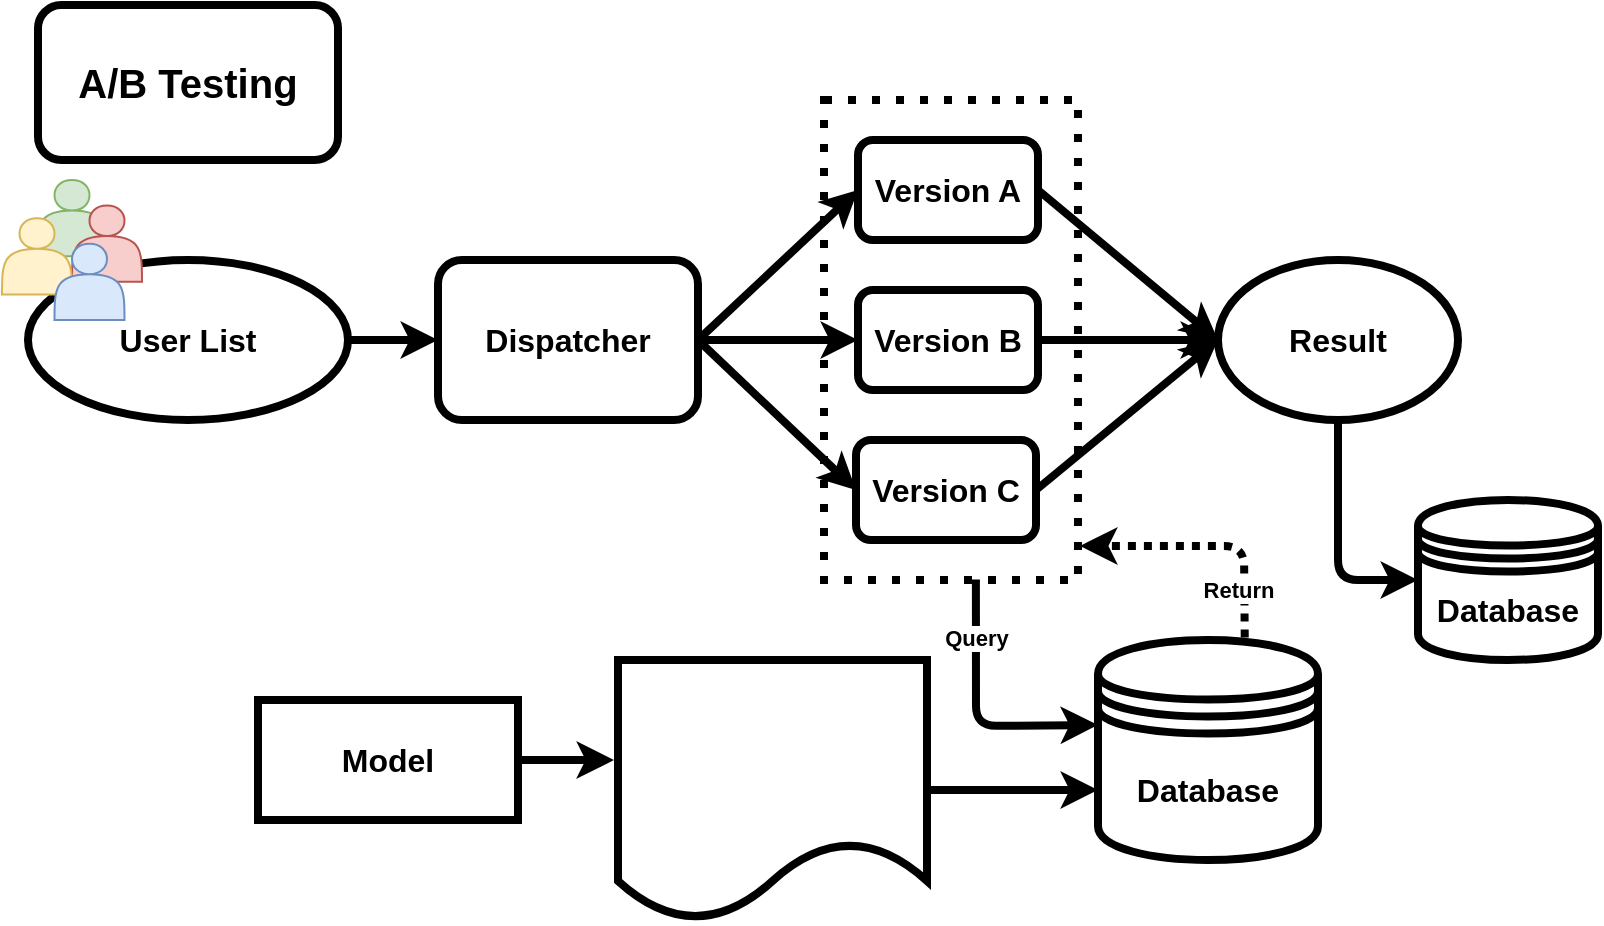 <mxfile version="13.4.9" type="github" pages="3">
  <diagram id="Da-JqWe7jkn0CXI-Lhb5" name="versionLatest">
    <mxGraphModel dx="1529" dy="935" grid="1" gridSize="10" guides="1" tooltips="1" connect="1" arrows="1" fold="1" page="1" pageScale="1" pageWidth="850" pageHeight="1100" math="0" shadow="0">
      <root>
        <mxCell id="J3g5C7pw-c9Jl_xqAZz_-0" />
        <mxCell id="J3g5C7pw-c9Jl_xqAZz_-1" parent="J3g5C7pw-c9Jl_xqAZz_-0" />
        <mxCell id="J3g5C7pw-c9Jl_xqAZz_-9" value="" style="whiteSpace=wrap;html=1;strokeWidth=4;fillColor=none;align=center;dashed=1;dashPattern=1 2;" parent="J3g5C7pw-c9Jl_xqAZz_-1" vertex="1">
          <mxGeometry x="423" y="90" width="127" height="240" as="geometry" />
        </mxCell>
        <mxCell id="J3g5C7pw-c9Jl_xqAZz_-10" value="&lt;b&gt;&lt;font style=&quot;font-size: 16px&quot;&gt;Dispatcher&lt;/font&gt;&lt;/b&gt;" style="rounded=1;whiteSpace=wrap;html=1;fontFamily=Helvetica;fontSize=12;fontColor=#000000;align=center;strokeColor=#000000;strokeWidth=4;fillColor=#FFFFFF;" parent="J3g5C7pw-c9Jl_xqAZz_-1" vertex="1">
          <mxGeometry x="230" y="170" width="130" height="80" as="geometry" />
        </mxCell>
        <mxCell id="J3g5C7pw-c9Jl_xqAZz_-11" value="&lt;b&gt;&lt;font style=&quot;font-size: 16px&quot;&gt;Version A&lt;/font&gt;&lt;/b&gt;" style="rounded=1;whiteSpace=wrap;html=1;strokeWidth=4;fillColor=#FFFFFF;" parent="J3g5C7pw-c9Jl_xqAZz_-1" vertex="1">
          <mxGeometry x="440" y="110" width="90" height="50" as="geometry" />
        </mxCell>
        <mxCell id="J3g5C7pw-c9Jl_xqAZz_-12" value="&lt;b&gt;&lt;font style=&quot;font-size: 16px&quot;&gt;Version B&lt;/font&gt;&lt;/b&gt;" style="rounded=1;whiteSpace=wrap;html=1;strokeWidth=4;fillColor=#FFFFFF;" parent="J3g5C7pw-c9Jl_xqAZz_-1" vertex="1">
          <mxGeometry x="440" y="185" width="90" height="50" as="geometry" />
        </mxCell>
        <mxCell id="J3g5C7pw-c9Jl_xqAZz_-13" value="&lt;b&gt;&lt;font style=&quot;font-size: 16px&quot;&gt;Version C&lt;/font&gt;&lt;/b&gt;" style="rounded=1;whiteSpace=wrap;html=1;strokeWidth=4;fillColor=#FFFFFF;" parent="J3g5C7pw-c9Jl_xqAZz_-1" vertex="1">
          <mxGeometry x="439" y="260" width="90" height="50" as="geometry" />
        </mxCell>
        <mxCell id="J3g5C7pw-c9Jl_xqAZz_-14" value="" style="endArrow=classic;html=1;rounded=0;strokeWidth=4;exitX=1;exitY=0.5;exitDx=0;exitDy=0;entryX=0;entryY=0.5;entryDx=0;entryDy=0;" parent="J3g5C7pw-c9Jl_xqAZz_-1" source="J3g5C7pw-c9Jl_xqAZz_-11" target="J3g5C7pw-c9Jl_xqAZz_-16" edge="1">
          <mxGeometry width="50" height="50" relative="1" as="geometry">
            <mxPoint x="550" y="134.5" as="sourcePoint" />
            <mxPoint x="630" y="135" as="targetPoint" />
          </mxGeometry>
        </mxCell>
        <mxCell id="J3g5C7pw-c9Jl_xqAZz_-15" value="" style="endArrow=classic;html=1;rounded=0;strokeWidth=4;exitX=1;exitY=0.5;exitDx=0;exitDy=0;entryX=0;entryY=0.5;entryDx=0;entryDy=0;" parent="J3g5C7pw-c9Jl_xqAZz_-1" source="J3g5C7pw-c9Jl_xqAZz_-12" target="J3g5C7pw-c9Jl_xqAZz_-16" edge="1">
          <mxGeometry width="50" height="50" relative="1" as="geometry">
            <mxPoint x="550" y="209.5" as="sourcePoint" />
            <mxPoint x="610" y="209.5" as="targetPoint" />
          </mxGeometry>
        </mxCell>
        <mxCell id="J3g5C7pw-c9Jl_xqAZz_-16" value="&lt;b&gt;&lt;font style=&quot;font-size: 16px&quot;&gt;Result&lt;/font&gt;&lt;/b&gt;" style="ellipse;whiteSpace=wrap;html=1;strokeWidth=4;fillColor=#FFFFFF;" parent="J3g5C7pw-c9Jl_xqAZz_-1" vertex="1">
          <mxGeometry x="620" y="170" width="120" height="80" as="geometry" />
        </mxCell>
        <mxCell id="J3g5C7pw-c9Jl_xqAZz_-17" value="" style="endArrow=classic;html=1;rounded=0;strokeWidth=4;exitX=1;exitY=0.5;exitDx=0;exitDy=0;entryX=0;entryY=0.5;entryDx=0;entryDy=0;" parent="J3g5C7pw-c9Jl_xqAZz_-1" source="J3g5C7pw-c9Jl_xqAZz_-13" target="J3g5C7pw-c9Jl_xqAZz_-16" edge="1">
          <mxGeometry width="50" height="50" relative="1" as="geometry">
            <mxPoint x="550" y="284.5" as="sourcePoint" />
            <mxPoint x="630" y="285" as="targetPoint" />
          </mxGeometry>
        </mxCell>
        <mxCell id="J3g5C7pw-c9Jl_xqAZz_-18" value="" style="endArrow=classic;html=1;strokeWidth=4;exitX=0.598;exitY=0.999;exitDx=0;exitDy=0;entryX=0;entryY=0.386;entryDx=0;entryDy=0;exitPerimeter=0;entryPerimeter=0;" parent="J3g5C7pw-c9Jl_xqAZz_-1" source="J3g5C7pw-c9Jl_xqAZz_-9" target="J3g5C7pw-c9Jl_xqAZz_-26" edge="1">
          <mxGeometry width="50" height="50" relative="1" as="geometry">
            <mxPoint x="489" y="341" as="sourcePoint" />
            <mxPoint x="554.5" y="402.5" as="targetPoint" />
            <Array as="points">
              <mxPoint x="499" y="403" />
            </Array>
          </mxGeometry>
        </mxCell>
        <mxCell id="J3g5C7pw-c9Jl_xqAZz_-19" value="&lt;b&gt;Query&lt;br&gt;&lt;/b&gt;" style="edgeLabel;html=1;align=center;verticalAlign=middle;resizable=0;points=[];" parent="J3g5C7pw-c9Jl_xqAZz_-18" vertex="1" connectable="0">
          <mxGeometry x="-0.569" relative="1" as="geometry">
            <mxPoint x="0.02" as="offset" />
          </mxGeometry>
        </mxCell>
        <mxCell id="J3g5C7pw-c9Jl_xqAZz_-20" value="" style="endArrow=classic;html=1;strokeWidth=4;dashed=1;entryX=1.008;entryY=0.929;entryDx=0;entryDy=0;exitX=0.667;exitY=-0.011;exitDx=0;exitDy=0;exitPerimeter=0;entryPerimeter=0;dashPattern=1 1;" parent="J3g5C7pw-c9Jl_xqAZz_-1" source="J3g5C7pw-c9Jl_xqAZz_-26" target="J3g5C7pw-c9Jl_xqAZz_-9" edge="1">
          <mxGeometry width="50" height="50" relative="1" as="geometry">
            <mxPoint x="518" y="410" as="sourcePoint" />
            <mxPoint x="520" y="340" as="targetPoint" />
            <Array as="points">
              <mxPoint x="633" y="313" />
            </Array>
          </mxGeometry>
        </mxCell>
        <mxCell id="J3g5C7pw-c9Jl_xqAZz_-21" value="&lt;b&gt;Return&lt;/b&gt;" style="edgeLabel;html=1;align=center;verticalAlign=middle;resizable=0;points=[];" parent="J3g5C7pw-c9Jl_xqAZz_-20" vertex="1" connectable="0">
          <mxGeometry x="-0.569" relative="1" as="geometry">
            <mxPoint x="-3.15" y="3.35" as="offset" />
          </mxGeometry>
        </mxCell>
        <mxCell id="J3g5C7pw-c9Jl_xqAZz_-22" value="" style="edgeStyle=elbowEdgeStyle;elbow=vertical;endArrow=classic;html=1;strokeWidth=4;exitX=0.5;exitY=1;exitDx=0;exitDy=0;entryX=0;entryY=0.5;entryDx=0;entryDy=0;" parent="J3g5C7pw-c9Jl_xqAZz_-1" source="J3g5C7pw-c9Jl_xqAZz_-16" target="J3g5C7pw-c9Jl_xqAZz_-24" edge="1">
          <mxGeometry width="50" height="50" relative="1" as="geometry">
            <mxPoint x="690" y="346" as="sourcePoint" />
            <mxPoint x="681" y="420" as="targetPoint" />
            <Array as="points">
              <mxPoint x="700" y="330" />
              <mxPoint x="690" y="346" />
            </Array>
          </mxGeometry>
        </mxCell>
        <mxCell id="J3g5C7pw-c9Jl_xqAZz_-24" value="&lt;b&gt;&lt;font style=&quot;font-size: 16px&quot;&gt;Database&lt;/font&gt;&lt;/b&gt;" style="shape=datastore;whiteSpace=wrap;html=1;strokeWidth=4;fillColor=#FFFFFF;" parent="J3g5C7pw-c9Jl_xqAZz_-1" vertex="1">
          <mxGeometry x="720" y="290" width="90" height="80" as="geometry" />
        </mxCell>
        <mxCell id="J3g5C7pw-c9Jl_xqAZz_-25" value="&lt;font style=&quot;font-size: 20px&quot;&gt;&lt;b&gt;A/B Testing&lt;/b&gt;&lt;/font&gt;" style="rounded=1;whiteSpace=wrap;html=1;strokeWidth=4;fillColor=none;align=center;" parent="J3g5C7pw-c9Jl_xqAZz_-1" vertex="1">
          <mxGeometry x="30" y="42.5" width="150" height="77.5" as="geometry" />
        </mxCell>
        <mxCell id="J3g5C7pw-c9Jl_xqAZz_-26" value="&lt;b&gt;&lt;font style=&quot;font-size: 16px&quot;&gt;Database&lt;/font&gt;&lt;/b&gt;" style="shape=datastore;whiteSpace=wrap;html=1;strokeWidth=4;fillColor=#FFFFFF;" parent="J3g5C7pw-c9Jl_xqAZz_-1" vertex="1">
          <mxGeometry x="560" y="360" width="110" height="110" as="geometry" />
        </mxCell>
        <mxCell id="J3g5C7pw-c9Jl_xqAZz_-28" value="" style="edgeStyle=orthogonalEdgeStyle;rounded=0;orthogonalLoop=1;jettySize=auto;html=1;strokeWidth=4;exitX=1;exitY=0.5;exitDx=0;exitDy=0;" parent="J3g5C7pw-c9Jl_xqAZz_-1" source="J3g5C7pw-c9Jl_xqAZz_-27" target="J3g5C7pw-c9Jl_xqAZz_-10" edge="1">
          <mxGeometry relative="1" as="geometry">
            <mxPoint x="227" y="209.5" as="targetPoint" />
            <mxPoint x="170" y="209.5" as="sourcePoint" />
          </mxGeometry>
        </mxCell>
        <mxCell id="J3g5C7pw-c9Jl_xqAZz_-36" value="" style="endArrow=classic;html=1;strokeWidth=4;entryX=0;entryY=0.5;entryDx=0;entryDy=0;" parent="J3g5C7pw-c9Jl_xqAZz_-1" target="J3g5C7pw-c9Jl_xqAZz_-11" edge="1">
          <mxGeometry width="50" height="50" relative="1" as="geometry">
            <mxPoint x="360" y="210" as="sourcePoint" />
            <mxPoint x="410" y="160" as="targetPoint" />
          </mxGeometry>
        </mxCell>
        <mxCell id="J3g5C7pw-c9Jl_xqAZz_-37" value="" style="endArrow=classic;html=1;strokeWidth=4;entryX=0;entryY=0.5;entryDx=0;entryDy=0;" parent="J3g5C7pw-c9Jl_xqAZz_-1" target="J3g5C7pw-c9Jl_xqAZz_-12" edge="1">
          <mxGeometry width="50" height="50" relative="1" as="geometry">
            <mxPoint x="360" y="210" as="sourcePoint" />
            <mxPoint x="410" y="160" as="targetPoint" />
          </mxGeometry>
        </mxCell>
        <mxCell id="J3g5C7pw-c9Jl_xqAZz_-38" value="" style="endArrow=classic;html=1;strokeWidth=4;entryX=0;entryY=0.5;entryDx=0;entryDy=0;" parent="J3g5C7pw-c9Jl_xqAZz_-1" target="J3g5C7pw-c9Jl_xqAZz_-13" edge="1">
          <mxGeometry width="50" height="50" relative="1" as="geometry">
            <mxPoint x="360" y="210" as="sourcePoint" />
            <mxPoint x="410" y="160" as="targetPoint" />
          </mxGeometry>
        </mxCell>
        <mxCell id="3c4uSN5suGDrcowDodrd-7" value="" style="edgeStyle=orthogonalEdgeStyle;rounded=0;orthogonalLoop=1;jettySize=auto;html=1;strokeWidth=4;" parent="J3g5C7pw-c9Jl_xqAZz_-1" source="J3g5C7pw-c9Jl_xqAZz_-5" edge="1">
          <mxGeometry relative="1" as="geometry">
            <mxPoint x="560" y="435" as="targetPoint" />
          </mxGeometry>
        </mxCell>
        <mxCell id="J3g5C7pw-c9Jl_xqAZz_-5" value="&lt;div&gt;&lt;br&gt;&lt;/div&gt;&lt;font style=&quot;font-size: 10px&quot;&gt;&lt;span&gt;&lt;br&gt;&lt;/span&gt;&lt;br&gt;&lt;/font&gt;" style="shape=document;whiteSpace=wrap;html=1;boundedLbl=1;strokeWidth=4;fillColor=#FFFFFF;align=center;horizontal=1;verticalAlign=top;labelPosition=center;verticalLabelPosition=middle;" parent="J3g5C7pw-c9Jl_xqAZz_-1" vertex="1">
          <mxGeometry x="320" y="370" width="154.5" height="130" as="geometry" />
        </mxCell>
        <mxCell id="J3g5C7pw-c9Jl_xqAZz_-6" value="&lt;b&gt;&lt;font style=&quot;font-size: 16px&quot;&gt;Model&lt;/font&gt;&lt;/b&gt;" style="rounded=0;whiteSpace=wrap;html=1;strokeWidth=4;fillColor=#FFFFFF;align=center;" parent="J3g5C7pw-c9Jl_xqAZz_-1" vertex="1">
          <mxGeometry x="140" y="390" width="130" height="60" as="geometry" />
        </mxCell>
        <mxCell id="J3g5C7pw-c9Jl_xqAZz_-8" value="" style="edgeStyle=orthogonalEdgeStyle;rounded=0;orthogonalLoop=1;jettySize=auto;html=1;strokeWidth=4;exitX=1;exitY=0.5;exitDx=0;exitDy=0;entryX=-0.013;entryY=0.385;entryDx=0;entryDy=0;entryPerimeter=0;" parent="J3g5C7pw-c9Jl_xqAZz_-1" source="J3g5C7pw-c9Jl_xqAZz_-6" target="J3g5C7pw-c9Jl_xqAZz_-5" edge="1">
          <mxGeometry relative="1" as="geometry">
            <mxPoint x="413" y="682.5" as="sourcePoint" />
            <mxPoint x="326" y="480" as="targetPoint" />
            <Array as="points">
              <mxPoint x="300" y="420" />
              <mxPoint x="300" y="420" />
            </Array>
          </mxGeometry>
        </mxCell>
        <mxCell id="J3g5C7pw-c9Jl_xqAZz_-31" value="" style="group" parent="J3g5C7pw-c9Jl_xqAZz_-1" vertex="1" connectable="0">
          <mxGeometry x="29" y="136" width="156" height="114" as="geometry" />
        </mxCell>
        <mxCell id="J3g5C7pw-c9Jl_xqAZz_-27" value="&lt;b&gt;&lt;font style=&quot;font-size: 16px&quot;&gt;User List&lt;/font&gt;&lt;/b&gt;" style="ellipse;whiteSpace=wrap;html=1;aspect=fixed;fontFamily=Helvetica;fontSize=12;fontColor=#000000;align=center;strokeColor=#000000;strokeWidth=4;fillColor=#FFFFFF;" parent="J3g5C7pw-c9Jl_xqAZz_-31" vertex="1">
          <mxGeometry x="-4" y="34" width="160" height="80" as="geometry" />
        </mxCell>
        <mxCell id="J3g5C7pw-c9Jl_xqAZz_-32" value="" style="shape=actor;whiteSpace=wrap;html=1;fillColor=#d5e8d4;strokeColor=#82b366;" parent="J3g5C7pw-c9Jl_xqAZz_-31" vertex="1">
          <mxGeometry x="0.5" y="-6" width="35" height="38.182" as="geometry" />
        </mxCell>
        <mxCell id="J3g5C7pw-c9Jl_xqAZz_-33" value="" style="shape=actor;whiteSpace=wrap;html=1;fillColor=#f8cecc;strokeColor=#b85450;" parent="J3g5C7pw-c9Jl_xqAZz_-31" vertex="1">
          <mxGeometry x="18" y="6.727" width="35" height="38.182" as="geometry" />
        </mxCell>
        <mxCell id="J3g5C7pw-c9Jl_xqAZz_-34" value="" style="shape=actor;whiteSpace=wrap;html=1;fillColor=#fff2cc;strokeColor=#d6b656;" parent="J3g5C7pw-c9Jl_xqAZz_-31" vertex="1">
          <mxGeometry x="-17" y="13.091" width="35" height="38.182" as="geometry" />
        </mxCell>
        <mxCell id="J3g5C7pw-c9Jl_xqAZz_-35" value="" style="shape=actor;whiteSpace=wrap;html=1;fillColor=#dae8fc;strokeColor=#6c8ebf;" parent="J3g5C7pw-c9Jl_xqAZz_-31" vertex="1">
          <mxGeometry x="9.25" y="25.818" width="35" height="38.182" as="geometry" />
        </mxCell>
        <mxCell id="3c4uSN5suGDrcowDodrd-25" style="edgeStyle=orthogonalEdgeStyle;rounded=0;orthogonalLoop=1;jettySize=auto;html=1;dashed=1;dashPattern=1 1;strokeWidth=4;" parent="J3g5C7pw-c9Jl_xqAZz_-1" edge="1">
          <mxGeometry relative="1" as="geometry">
            <mxPoint x="100.0" y="430" as="sourcePoint" />
            <mxPoint x="100.0" y="430" as="targetPoint" />
          </mxGeometry>
        </mxCell>
      </root>
    </mxGraphModel>
  </diagram>
  <diagram id="dIA2EtkX-octXhOYNSxC" name="version2">
    <mxGraphModel dx="828" dy="390" grid="1" gridSize="10" guides="1" tooltips="1" connect="1" arrows="1" fold="1" page="1" pageScale="1" pageWidth="850" pageHeight="1100" math="0" shadow="0">
      
      <root>
        
        <mxCell id="CGUA-ECJm09ZSKrqVNG9-0" />
        
        <mxCell id="CGUA-ECJm09ZSKrqVNG9-1" parent="CGUA-ECJm09ZSKrqVNG9-0" />
        
        <mxCell id="AVktsXUZpbWh8RG4bnSt-0" value="" style="group" parent="CGUA-ECJm09ZSKrqVNG9-1" vertex="1" connectable="0">
          
          <mxGeometry x="60" y="440" width="580" height="170" as="geometry" />
          
        </mxCell>
        
        <mxCell id="M74satt1YnK-4wll9DXa-1" value="" style="whiteSpace=wrap;html=1;strokeWidth=4;fillColor=none;align=center;dashed=1;dashPattern=1 2;" parent="AVktsXUZpbWh8RG4bnSt-0" vertex="1">
          
          <mxGeometry width="580" height="170" as="geometry" />
          
        </mxCell>
        
        <mxCell id="M74satt1YnK-4wll9DXa-0" value="&lt;b&gt;User List&lt;/b&gt;" style="shape=parallelogram;perimeter=parallelogramPerimeter;whiteSpace=wrap;html=1;strokeWidth=4;fillColor=#FFFFFF;align=center;" parent="AVktsXUZpbWh8RG4bnSt-0" vertex="1">
          
          <mxGeometry x="15" y="53" width="120" height="60" as="geometry" />
          
        </mxCell>
        
        <mxCell id="M74satt1YnK-4wll9DXa-30" value="&lt;div style=&quot;text-align: center&quot;&gt;&lt;span style=&quot;font-size: 10px&quot;&gt;&lt;b&gt;Key&amp;nbsp; &amp;nbsp; &amp;nbsp; &amp;nbsp; &amp;nbsp; &amp;nbsp; &amp;nbsp; &amp;nbsp; &amp;nbsp; &amp;nbsp; &amp;nbsp; &amp;nbsp;Value&lt;/b&gt;&lt;/span&gt;&lt;/div&gt;&lt;font style=&quot;font-size: 10px&quot;&gt;&lt;div style=&quot;text-align: center&quot;&gt;&lt;span&gt;User1_VersionA&amp;nbsp; &amp;nbsp; Value_u1vA&amp;nbsp;&lt;/span&gt;&lt;/div&gt;&lt;span&gt;User1_&lt;/span&gt;VersionB&amp;nbsp; &amp;nbsp;&amp;nbsp;&lt;span style=&quot;text-align: center&quot;&gt;Value_u1vB&lt;/span&gt;&lt;span&gt;&lt;br&gt;User1_&lt;/span&gt;VersionC&amp;nbsp; &amp;nbsp;&amp;nbsp;&lt;span style=&quot;text-align: center&quot;&gt;Value_u1vC&lt;/span&gt;&lt;span&gt;&lt;br&gt;User2_&lt;/span&gt;VersionA&amp;nbsp; &amp;nbsp;&amp;nbsp;&lt;span style=&quot;text-align: center&quot;&gt;Value_u2vA&lt;/span&gt;&lt;span&gt;&lt;br&gt;User2_&lt;/span&gt;VersionB&amp;nbsp; &amp;nbsp;&amp;nbsp;&lt;span style=&quot;text-align: center&quot;&gt;Value_u2vB&lt;/span&gt;&lt;span&gt;&lt;br&gt;User2_&lt;/span&gt;VersionC&lt;span&gt;&lt;br&gt;&lt;/span&gt;User3_VersionA&lt;br&gt;...&lt;/font&gt;" style="shape=document;whiteSpace=wrap;html=1;boundedLbl=1;strokeWidth=4;fillColor=#FFFFFF;align=left;horizontal=1;verticalAlign=top;labelPosition=center;verticalLabelPosition=middle;" parent="AVktsXUZpbWh8RG4bnSt-0" vertex="1">
          
          <mxGeometry x="366.5" y="20" width="179" height="130" as="geometry" />
          
        </mxCell>
        
        <mxCell id="M74satt1YnK-4wll9DXa-31" value="&lt;b&gt;Model&lt;/b&gt;" style="rounded=0;whiteSpace=wrap;html=1;strokeWidth=4;fillColor=#FFFFFF;align=center;" parent="AVktsXUZpbWh8RG4bnSt-0" vertex="1">
          
          <mxGeometry x="180" y="53" width="130" height="60" as="geometry" />
          
        </mxCell>
        
        <mxCell id="M74satt1YnK-4wll9DXa-32" value="" style="edgeStyle=orthogonalEdgeStyle;rounded=0;orthogonalLoop=1;jettySize=auto;html=1;strokeWidth=4;" parent="AVktsXUZpbWh8RG4bnSt-0" source="M74satt1YnK-4wll9DXa-0" edge="1">
          
          <mxGeometry relative="1" as="geometry">
            
            <mxPoint x="180" y="83" as="targetPoint" />
            
          </mxGeometry>
          
        </mxCell>
        
        <mxCell id="M74satt1YnK-4wll9DXa-33" value="" style="edgeStyle=orthogonalEdgeStyle;rounded=0;orthogonalLoop=1;jettySize=auto;html=1;strokeWidth=4;exitX=1;exitY=0.5;exitDx=0;exitDy=0;" parent="AVktsXUZpbWh8RG4bnSt-0" source="M74satt1YnK-4wll9DXa-31" edge="1">
          
          <mxGeometry relative="1" as="geometry">
            
            <mxPoint x="323" y="82.5" as="sourcePoint" />
            
            <mxPoint x="366.5" y="83" as="targetPoint" />
            
          </mxGeometry>
          
        </mxCell>
        
        <mxCell id="M74satt1YnK-4wll9DXa-2" value="" style="whiteSpace=wrap;html=1;strokeWidth=4;fillColor=none;align=center;dashed=1;dashPattern=1 2;" parent="CGUA-ECJm09ZSKrqVNG9-1" vertex="1">
          
          <mxGeometry x="403" y="90" width="127" height="240" as="geometry" />
          
        </mxCell>
        
        <mxCell id="M74satt1YnK-4wll9DXa-7" value="&lt;b&gt;&lt;font style=&quot;font-size: 16px&quot;&gt;Dispatcher&lt;/font&gt;&lt;/b&gt;" style="rounded=0;whiteSpace=wrap;html=1;strokeWidth=4;fillColor=#FFFFFF;align=center;" parent="CGUA-ECJm09ZSKrqVNG9-1" vertex="1">
          
          <mxGeometry x="230" y="170" width="130" height="80" as="geometry" />
          
        </mxCell>
        
        <mxCell id="M74satt1YnK-4wll9DXa-10" value="&lt;b&gt;&lt;font style=&quot;font-size: 16px&quot;&gt;Version A&lt;/font&gt;&lt;/b&gt;" style="rounded=1;whiteSpace=wrap;html=1;strokeWidth=4;fillColor=#FFFFFF;" parent="CGUA-ECJm09ZSKrqVNG9-1" vertex="1">
          
          <mxGeometry x="420" y="110" width="90" height="50" as="geometry" />
          
        </mxCell>
        
        <mxCell id="M74satt1YnK-4wll9DXa-11" value="&lt;b&gt;&lt;font style=&quot;font-size: 16px&quot;&gt;Version B&lt;/font&gt;&lt;/b&gt;" style="rounded=1;whiteSpace=wrap;html=1;strokeWidth=4;fillColor=#FFFFFF;" parent="CGUA-ECJm09ZSKrqVNG9-1" vertex="1">
          
          <mxGeometry x="420" y="185" width="90" height="50" as="geometry" />
          
        </mxCell>
        
        <mxCell id="M74satt1YnK-4wll9DXa-12" value="&lt;b&gt;&lt;font style=&quot;font-size: 16px&quot;&gt;Version C&lt;/font&gt;&lt;/b&gt;" style="rounded=1;whiteSpace=wrap;html=1;strokeWidth=4;fillColor=#FFFFFF;" parent="CGUA-ECJm09ZSKrqVNG9-1" vertex="1">
          
          <mxGeometry x="419" y="260" width="90" height="50" as="geometry" />
          
        </mxCell>
        
        <mxCell id="M74satt1YnK-4wll9DXa-13" value="" style="endArrow=classic;html=1;rounded=0;strokeWidth=4;exitX=1;exitY=0.5;exitDx=0;exitDy=0;entryX=0;entryY=0.5;entryDx=0;entryDy=0;" parent="CGUA-ECJm09ZSKrqVNG9-1" source="M74satt1YnK-4wll9DXa-10" target="M74satt1YnK-4wll9DXa-17" edge="1">
          
          <mxGeometry width="50" height="50" relative="1" as="geometry">
            
            <mxPoint x="530" y="134.5" as="sourcePoint" />
            
            <mxPoint x="610" y="135" as="targetPoint" />
            
          </mxGeometry>
          
        </mxCell>
        
        <mxCell id="M74satt1YnK-4wll9DXa-16" value="" style="endArrow=classic;html=1;rounded=0;strokeWidth=4;exitX=1;exitY=0.5;exitDx=0;exitDy=0;entryX=0;entryY=0.5;entryDx=0;entryDy=0;" parent="CGUA-ECJm09ZSKrqVNG9-1" source="M74satt1YnK-4wll9DXa-11" target="M74satt1YnK-4wll9DXa-17" edge="1">
          
          <mxGeometry width="50" height="50" relative="1" as="geometry">
            
            <mxPoint x="530" y="209.5" as="sourcePoint" />
            
            <mxPoint x="590" y="209.5" as="targetPoint" />
            
          </mxGeometry>
          
        </mxCell>
        
        <mxCell id="M74satt1YnK-4wll9DXa-17" value="&lt;b&gt;&lt;font style=&quot;font-size: 16px&quot;&gt;Result&lt;/font&gt;&lt;/b&gt;" style="ellipse;whiteSpace=wrap;html=1;strokeWidth=4;fillColor=#FFFFFF;" parent="CGUA-ECJm09ZSKrqVNG9-1" vertex="1">
          
          <mxGeometry x="610" y="177.5" width="100" height="65" as="geometry" />
          
        </mxCell>
        
        <mxCell id="M74satt1YnK-4wll9DXa-18" value="" style="endArrow=classic;html=1;rounded=0;strokeWidth=4;exitX=1;exitY=0.5;exitDx=0;exitDy=0;entryX=0;entryY=0.5;entryDx=0;entryDy=0;" parent="CGUA-ECJm09ZSKrqVNG9-1" source="M74satt1YnK-4wll9DXa-12" target="M74satt1YnK-4wll9DXa-17" edge="1">
          
          <mxGeometry width="50" height="50" relative="1" as="geometry">
            
            <mxPoint x="530" y="284.5" as="sourcePoint" />
            
            <mxPoint x="610" y="285" as="targetPoint" />
            
          </mxGeometry>
          
        </mxCell>
        
        <mxCell id="M74satt1YnK-4wll9DXa-22" value="" style="endArrow=classic;html=1;strokeWidth=4;exitX=0.5;exitY=1;exitDx=0;exitDy=0;entryX=0.215;entryY=0.008;entryDx=0;entryDy=0;entryPerimeter=0;" parent="CGUA-ECJm09ZSKrqVNG9-1" source="M74satt1YnK-4wll9DXa-2" target="M74satt1YnK-4wll9DXa-30" edge="1">
          
          <mxGeometry width="50" height="50" relative="1" as="geometry">
            
            <mxPoint x="469" y="341" as="sourcePoint" />
            
            <mxPoint x="470" y="478" as="targetPoint" />
            
          </mxGeometry>
          
        </mxCell>
        
        <mxCell id="M74satt1YnK-4wll9DXa-23" value="&lt;b&gt;Call&lt;/b&gt;" style="edgeLabel;html=1;align=center;verticalAlign=middle;resizable=0;points=[];" parent="M74satt1YnK-4wll9DXa-22" vertex="1" connectable="0">
          
          <mxGeometry x="-0.569" relative="1" as="geometry">
            
            <mxPoint x="-6.17" y="52" as="offset" />
            
          </mxGeometry>
          
        </mxCell>
        
        <mxCell id="M74satt1YnK-4wll9DXa-24" value="" style="endArrow=classic;html=1;strokeWidth=4;dashed=1;entryX=0.75;entryY=1;entryDx=0;entryDy=0;exitX=0.411;exitY=0;exitDx=0;exitDy=0;exitPerimeter=0;" parent="CGUA-ECJm09ZSKrqVNG9-1" source="M74satt1YnK-4wll9DXa-30" target="M74satt1YnK-4wll9DXa-2" edge="1">
          
          <mxGeometry width="50" height="50" relative="1" as="geometry">
            
            <mxPoint x="498" y="470" as="sourcePoint" />
            
            <mxPoint x="500" y="340" as="targetPoint" />
            
          </mxGeometry>
          
        </mxCell>
        
        <mxCell id="M74satt1YnK-4wll9DXa-25" value="&lt;b&gt;Return&lt;/b&gt;" style="edgeLabel;html=1;align=center;verticalAlign=middle;resizable=0;points=[];" parent="M74satt1YnK-4wll9DXa-24" vertex="1" connectable="0">
          
          <mxGeometry x="-0.569" relative="1" as="geometry">
            
            <mxPoint x="21.95" y="-31.0" as="offset" />
            
          </mxGeometry>
          
        </mxCell>
        
        <mxCell id="M74satt1YnK-4wll9DXa-27" value="" style="edgeStyle=elbowEdgeStyle;elbow=vertical;endArrow=classic;html=1;strokeWidth=4;exitX=0.5;exitY=1;exitDx=0;exitDy=0;entryX=0;entryY=0.7;entryDx=0;entryDy=0;" parent="CGUA-ECJm09ZSKrqVNG9-1" source="M74satt1YnK-4wll9DXa-17" target="M74satt1YnK-4wll9DXa-29" edge="1">
          
          <mxGeometry width="50" height="50" relative="1" as="geometry">
            
            <mxPoint x="670" y="346" as="sourcePoint" />
            
            <mxPoint x="661" y="420" as="targetPoint" />
            
            <Array as="points">
              
              <mxPoint x="680" y="426" />
              
            </Array>
            
          </mxGeometry>
          
        </mxCell>
        
        <mxCell id="M74satt1YnK-4wll9DXa-28" value="&lt;b&gt;Collect Result&lt;/b&gt;" style="edgeLabel;html=1;align=center;verticalAlign=middle;resizable=0;points=[];" parent="M74satt1YnK-4wll9DXa-27" vertex="1" connectable="0">
          
          <mxGeometry x="0.566" relative="1" as="geometry">
            
            <mxPoint x="-10" y="-107.79" as="offset" />
            
          </mxGeometry>
          
        </mxCell>
        
        <mxCell id="M74satt1YnK-4wll9DXa-29" value="&lt;b&gt;&lt;font style=&quot;font-size: 16px&quot;&gt;Database&lt;/font&gt;&lt;/b&gt;" style="shape=datastore;whiteSpace=wrap;html=1;strokeWidth=4;fillColor=#FFFFFF;" parent="CGUA-ECJm09ZSKrqVNG9-1" vertex="1">
          
          <mxGeometry x="700" y="370" width="90" height="80" as="geometry" />
          
        </mxCell>
        
        <mxCell id="M74satt1YnK-4wll9DXa-34" value="&lt;font style=&quot;font-size: 20px&quot;&gt;&lt;b&gt;A/B Test&lt;/b&gt;&lt;/font&gt;" style="rounded=1;whiteSpace=wrap;html=1;strokeWidth=4;fillColor=none;align=center;" parent="CGUA-ECJm09ZSKrqVNG9-1" vertex="1">
          
          <mxGeometry x="30" y="42.5" width="150" height="77.5" as="geometry" />
          
        </mxCell>
        
        <mxCell id="AVktsXUZpbWh8RG4bnSt-1" value="&lt;b&gt;&lt;font style=&quot;font-size: 16px&quot;&gt;Database&lt;/font&gt;&lt;/b&gt;" style="shape=datastore;whiteSpace=wrap;html=1;strokeWidth=4;fillColor=#FFFFFF;" parent="CGUA-ECJm09ZSKrqVNG9-1" vertex="1">
          
          <mxGeometry x="80" y="390" width="90" height="90" as="geometry" />
          
        </mxCell>
        
        <mxCell id="AVktsXUZpbWh8RG4bnSt-2" value="&lt;b&gt;&lt;font style=&quot;font-size: 16px&quot;&gt;User List&lt;/font&gt;&lt;/b&gt;" style="shape=parallelogram;perimeter=parallelogramPerimeter;whiteSpace=wrap;html=1;strokeWidth=4;fillColor=#FFFFFF;align=center;" parent="CGUA-ECJm09ZSKrqVNG9-1" vertex="1">
          
          <mxGeometry x="65" y="180" width="120" height="60" as="geometry" />
          
        </mxCell>
        
        <mxCell id="AVktsXUZpbWh8RG4bnSt-4" value="" style="edgeStyle=orthogonalEdgeStyle;rounded=0;orthogonalLoop=1;jettySize=auto;html=1;strokeWidth=4;exitX=1;exitY=0.5;exitDx=0;exitDy=0;" parent="CGUA-ECJm09ZSKrqVNG9-1" source="AVktsXUZpbWh8RG4bnSt-2" target="M74satt1YnK-4wll9DXa-7" edge="1">
          
          <mxGeometry relative="1" as="geometry">
            
            <mxPoint x="227" y="209.5" as="targetPoint" />
            
            <mxPoint x="170" y="209.5" as="sourcePoint" />
            
          </mxGeometry>
          
        </mxCell>
        
        <mxCell id="AVktsXUZpbWh8RG4bnSt-8" value="" style="group" parent="CGUA-ECJm09ZSKrqVNG9-1" vertex="1" connectable="0">
          
          <mxGeometry x="29" y="136" width="70" height="70" as="geometry" />
          
        </mxCell>
        
        <mxCell id="AVktsXUZpbWh8RG4bnSt-6" value="" style="group" parent="AVktsXUZpbWh8RG4bnSt-8" vertex="1" connectable="0">
          
          <mxGeometry width="70" height="70" as="geometry" />
          
        </mxCell>
        
        <mxCell id="AVktsXUZpbWh8RG4bnSt-3" value="" style="group" parent="AVktsXUZpbWh8RG4bnSt-6" vertex="1" connectable="0">
          
          <mxGeometry width="70" height="70" as="geometry" />
          
        </mxCell>
        
        <mxCell id="M74satt1YnK-4wll9DXa-3" value="" style="shape=actor;whiteSpace=wrap;html=1;fillColor=#d5e8d4;strokeColor=#82b366;" parent="AVktsXUZpbWh8RG4bnSt-3" vertex="1">
          
          <mxGeometry x="17.5" width="35" height="38.182" as="geometry" />
          
        </mxCell>
        
        <mxCell id="M74satt1YnK-4wll9DXa-4" value="" style="shape=actor;whiteSpace=wrap;html=1;fillColor=#f8cecc;strokeColor=#b85450;" parent="AVktsXUZpbWh8RG4bnSt-3" vertex="1">
          
          <mxGeometry x="35" y="12.727" width="35" height="38.182" as="geometry" />
          
        </mxCell>
        
        <mxCell id="M74satt1YnK-4wll9DXa-5" value="" style="shape=actor;whiteSpace=wrap;html=1;fillColor=#fff2cc;strokeColor=#d6b656;" parent="AVktsXUZpbWh8RG4bnSt-3" vertex="1">
          
          <mxGeometry y="19.091" width="35" height="38.182" as="geometry" />
          
        </mxCell>
        
        <mxCell id="M74satt1YnK-4wll9DXa-9" value="" style="shape=actor;whiteSpace=wrap;html=1;fillColor=#dae8fc;strokeColor=#6c8ebf;" parent="AVktsXUZpbWh8RG4bnSt-3" vertex="1">
          
          <mxGeometry x="26.25" y="31.818" width="35" height="38.182" as="geometry" />
          
        </mxCell>
        
        <mxCell id="AVktsXUZpbWh8RG4bnSt-12" value="" style="endArrow=classic;html=1;strokeWidth=4;entryX=0;entryY=0.5;entryDx=0;entryDy=0;" parent="CGUA-ECJm09ZSKrqVNG9-1" target="M74satt1YnK-4wll9DXa-10" edge="1">
          
          <mxGeometry width="50" height="50" relative="1" as="geometry">
            
            <mxPoint x="360" y="210" as="sourcePoint" />
            
            <mxPoint x="410" y="160" as="targetPoint" />
            
          </mxGeometry>
          
        </mxCell>
        
        <mxCell id="AVktsXUZpbWh8RG4bnSt-14" value="" style="endArrow=classic;html=1;strokeWidth=4;entryX=0;entryY=0.5;entryDx=0;entryDy=0;" parent="CGUA-ECJm09ZSKrqVNG9-1" target="M74satt1YnK-4wll9DXa-11" edge="1">
          
          <mxGeometry width="50" height="50" relative="1" as="geometry">
            
            <mxPoint x="360" y="210" as="sourcePoint" />
            
            <mxPoint x="410" y="160" as="targetPoint" />
            
          </mxGeometry>
          
        </mxCell>
        
        <mxCell id="AVktsXUZpbWh8RG4bnSt-15" value="" style="endArrow=classic;html=1;strokeWidth=4;entryX=0;entryY=0.5;entryDx=0;entryDy=0;" parent="CGUA-ECJm09ZSKrqVNG9-1" target="M74satt1YnK-4wll9DXa-12" edge="1">
          
          <mxGeometry width="50" height="50" relative="1" as="geometry">
            
            <mxPoint x="360" y="210" as="sourcePoint" />
            
            <mxPoint x="410" y="160" as="targetPoint" />
            
          </mxGeometry>
          
        </mxCell>
        
      </root>
      
    </mxGraphModel>
  </diagram>
  <diagram id="Hq4DuB4G5Q0XToz3wvH3" name="version1">
    <mxGraphModel dx="828" dy="390" grid="1" gridSize="10" guides="1" tooltips="1" connect="1" arrows="1" fold="1" page="1" pageScale="1" pageWidth="850" pageHeight="1100" math="0" shadow="0">
      
      <root>
        
        <mxCell id="0" />
        
        <mxCell id="1" parent="0" />
        
        <mxCell id="IHCtJjidZSzaSEiklruB-39" value="&lt;b&gt;User List&lt;/b&gt;" style="shape=parallelogram;perimeter=parallelogramPerimeter;whiteSpace=wrap;html=1;strokeWidth=4;fillColor=#FFFFFF;align=center;" parent="1" vertex="1">
          
          <mxGeometry x="158.5" y="528" width="120" height="60" as="geometry" />
          
        </mxCell>
        
        <mxCell id="IHCtJjidZSzaSEiklruB-58" value="" style="whiteSpace=wrap;html=1;strokeWidth=4;fillColor=none;align=center;dashed=1;dashPattern=1 2;" parent="1" vertex="1">
          
          <mxGeometry x="143.5" y="475" width="580" height="170" as="geometry" />
          
        </mxCell>
        
        <mxCell id="IHCtJjidZSzaSEiklruB-53" value="" style="whiteSpace=wrap;html=1;strokeWidth=4;fillColor=none;align=center;dashed=1;dashPattern=1 2;" parent="1" vertex="1">
          
          <mxGeometry x="403" y="90" width="127" height="240" as="geometry" />
          
        </mxCell>
        
        <mxCell id="IHCtJjidZSzaSEiklruB-1" value="" style="shape=actor;whiteSpace=wrap;html=1;fillColor=#d5e8d4;strokeColor=#82b366;" parent="1" vertex="1">
          
          <mxGeometry x="70" y="160" width="40" height="60" as="geometry" />
          
        </mxCell>
        
        <mxCell id="IHCtJjidZSzaSEiklruB-2" value="" style="shape=actor;whiteSpace=wrap;html=1;fillColor=#f8cecc;strokeColor=#b85450;" parent="1" vertex="1">
          
          <mxGeometry x="90" y="180" width="40" height="60" as="geometry" />
          
        </mxCell>
        
        <mxCell id="IHCtJjidZSzaSEiklruB-3" value="" style="shape=actor;whiteSpace=wrap;html=1;fillColor=#fff2cc;strokeColor=#d6b656;" parent="1" vertex="1">
          
          <mxGeometry x="50" y="190" width="40" height="60" as="geometry" />
          
        </mxCell>
        
        <mxCell id="IHCtJjidZSzaSEiklruB-4" value="" style="shape=singleArrow;whiteSpace=wrap;html=1;fillColor=#000000;" parent="1" vertex="1">
          
          <mxGeometry x="150" y="195" width="60" height="30" as="geometry" />
          
        </mxCell>
        
        <mxCell id="IHCtJjidZSzaSEiklruB-5" value="&lt;b&gt;&lt;font style=&quot;font-size: 16px&quot;&gt;Dispatcher&lt;/font&gt;&lt;/b&gt;" style="rounded=0;whiteSpace=wrap;html=1;strokeWidth=4;fillColor=#FFFFFF;align=center;" parent="1" vertex="1">
          
          <mxGeometry x="230" y="170" width="130" height="80" as="geometry" />
          
        </mxCell>
        
        <mxCell id="IHCtJjidZSzaSEiklruB-6" value="" style="shape=curlyBracket;whiteSpace=wrap;html=1;rounded=1;strokeWidth=4;fillColor=#FFFFFF;" parent="1" vertex="1">
          
          <mxGeometry x="370" y="135" width="30" height="150" as="geometry" />
          
        </mxCell>
        
        <mxCell id="IHCtJjidZSzaSEiklruB-7" value="" style="shape=actor;whiteSpace=wrap;html=1;fillColor=#dae8fc;strokeColor=#6c8ebf;" parent="1" vertex="1">
          
          <mxGeometry x="80" y="210" width="40" height="60" as="geometry" />
          
        </mxCell>
        
        <mxCell id="IHCtJjidZSzaSEiklruB-8" value="&lt;b&gt;Version 1&lt;/b&gt;" style="rounded=1;whiteSpace=wrap;html=1;strokeWidth=4;fillColor=#FFFFFF;" parent="1" vertex="1">
          
          <mxGeometry x="420" y="110" width="90" height="50" as="geometry" />
          
        </mxCell>
        
        <mxCell id="IHCtJjidZSzaSEiklruB-9" value="&lt;b&gt;Version 2&lt;/b&gt;" style="rounded=1;whiteSpace=wrap;html=1;strokeWidth=4;fillColor=#FFFFFF;" parent="1" vertex="1">
          
          <mxGeometry x="420" y="185" width="90" height="50" as="geometry" />
          
        </mxCell>
        
        <mxCell id="IHCtJjidZSzaSEiklruB-10" value="&lt;b&gt;Version 3&lt;/b&gt;" style="rounded=1;whiteSpace=wrap;html=1;strokeWidth=4;fillColor=#FFFFFF;" parent="1" vertex="1">
          
          <mxGeometry x="420" y="260" width="90" height="50" as="geometry" />
          
        </mxCell>
        
        <mxCell id="IHCtJjidZSzaSEiklruB-11" value="" style="endArrow=classic;html=1;rounded=0;strokeWidth=4;exitX=1;exitY=0.5;exitDx=0;exitDy=0;entryX=0;entryY=0.5;entryDx=0;entryDy=0;" parent="1" source="IHCtJjidZSzaSEiklruB-8" target="IHCtJjidZSzaSEiklruB-15" edge="1">
          
          <mxGeometry width="50" height="50" relative="1" as="geometry">
            
            <mxPoint x="530" y="134.5" as="sourcePoint" />
            
            <mxPoint x="590" y="134.5" as="targetPoint" />
            
          </mxGeometry>
          
        </mxCell>
        
        <mxCell id="IHCtJjidZSzaSEiklruB-14" value="UserA&lt;br&gt;UserB&lt;br&gt;UserC&lt;br&gt;UserD" style="label;whiteSpace=wrap;html=1;image=img/clipart/Gear_128x128.png;strokeWidth=4;fillColor=#FFFFFF;" parent="1" vertex="1">
          
          <mxGeometry x="35" y="285" width="110" height="70" as="geometry" />
          
        </mxCell>
        
        <mxCell id="IHCtJjidZSzaSEiklruB-15" value="&lt;b&gt;Result 1&lt;/b&gt;" style="ellipse;whiteSpace=wrap;html=1;strokeWidth=4;fillColor=#FFFFFF;" parent="1" vertex="1">
          
          <mxGeometry x="610" y="102.5" width="100" height="65" as="geometry" />
          
        </mxCell>
        
        <mxCell id="IHCtJjidZSzaSEiklruB-16" value="" style="endArrow=classic;html=1;rounded=0;strokeWidth=4;exitX=1;exitY=0.5;exitDx=0;exitDy=0;entryX=0;entryY=0.5;entryDx=0;entryDy=0;" parent="1" source="IHCtJjidZSzaSEiklruB-9" target="IHCtJjidZSzaSEiklruB-17" edge="1">
          
          <mxGeometry width="50" height="50" relative="1" as="geometry">
            
            <mxPoint x="530" y="209.5" as="sourcePoint" />
            
            <mxPoint x="590" y="209.5" as="targetPoint" />
            
          </mxGeometry>
          
        </mxCell>
        
        <mxCell id="IHCtJjidZSzaSEiklruB-17" value="&lt;b&gt;Result 2&lt;/b&gt;" style="ellipse;whiteSpace=wrap;html=1;strokeWidth=4;fillColor=#FFFFFF;" parent="1" vertex="1">
          
          <mxGeometry x="610" y="177.5" width="100" height="65" as="geometry" />
          
        </mxCell>
        
        <mxCell id="IHCtJjidZSzaSEiklruB-20" value="" style="endArrow=classic;html=1;rounded=0;strokeWidth=4;exitX=1;exitY=0.5;exitDx=0;exitDy=0;entryX=0;entryY=0.5;entryDx=0;entryDy=0;" parent="1" source="IHCtJjidZSzaSEiklruB-10" target="IHCtJjidZSzaSEiklruB-21" edge="1">
          
          <mxGeometry width="50" height="50" relative="1" as="geometry">
            
            <mxPoint x="530" y="284.5" as="sourcePoint" />
            
            <mxPoint x="600" y="285" as="targetPoint" />
            
          </mxGeometry>
          
        </mxCell>
        
        <mxCell id="IHCtJjidZSzaSEiklruB-21" value="&lt;b&gt;Result 3&lt;/b&gt;" style="ellipse;whiteSpace=wrap;html=1;strokeWidth=4;fillColor=#FFFFFF;" parent="1" vertex="1">
          
          <mxGeometry x="610" y="252.5" width="100" height="65" as="geometry" />
          
        </mxCell>
        
        <mxCell id="IHCtJjidZSzaSEiklruB-25" value="" style="edgeStyle=segmentEdgeStyle;endArrow=classic;html=1;strokeWidth=4;entryX=0.046;entryY=0.488;entryDx=0;entryDy=0;entryPerimeter=0;" parent="1" target="IHCtJjidZSzaSEiklruB-58" edge="1">
          
          <mxGeometry width="50" height="50" relative="1" as="geometry">
            
            <mxPoint x="90" y="380" as="sourcePoint" />
            
            <mxPoint x="130" y="558" as="targetPoint" />
            
            <Array as="points">
              
              <mxPoint x="90" y="558" />
              
            </Array>
            
          </mxGeometry>
          
        </mxCell>
        
        <mxCell id="IHCtJjidZSzaSEiklruB-29" value="&lt;b&gt;User ID&lt;/b&gt;" style="edgeLabel;html=1;align=center;verticalAlign=middle;resizable=0;points=[];" parent="IHCtJjidZSzaSEiklruB-25" vertex="1" connectable="0">
          
          <mxGeometry x="-0.385" y="23" relative="1" as="geometry">
            
            <mxPoint x="-33" y="18" as="offset" />
            
          </mxGeometry>
          
        </mxCell>
        
        <mxCell id="IHCtJjidZSzaSEiklruB-27" value="" style="endArrow=classic;html=1;strokeWidth=4;entryX=0.215;entryY=-0.013;entryDx=0;entryDy=0;entryPerimeter=0;exitX=0.5;exitY=1;exitDx=0;exitDy=0;" parent="1" source="IHCtJjidZSzaSEiklruB-53" target="IHCtJjidZSzaSEiklruB-23" edge="1">
          
          <mxGeometry width="50" height="50" relative="1" as="geometry">
            
            <mxPoint x="469" y="341" as="sourcePoint" />
            
            <mxPoint x="539" y="441" as="targetPoint" />
            
          </mxGeometry>
          
        </mxCell>
        
        <mxCell id="IHCtJjidZSzaSEiklruB-28" value="&lt;b&gt;Query&lt;/b&gt;" style="edgeLabel;html=1;align=center;verticalAlign=middle;resizable=0;points=[];" parent="IHCtJjidZSzaSEiklruB-27" vertex="1" connectable="0">
          
          <mxGeometry x="-0.569" relative="1" as="geometry">
            
            <mxPoint x="10.5" y="19.21" as="offset" />
            
          </mxGeometry>
          
        </mxCell>
        
        <mxCell id="IHCtJjidZSzaSEiklruB-51" value="" style="endArrow=classic;html=1;strokeWidth=4;dashed=1;exitX=0.359;exitY=-0.013;exitDx=0;exitDy=0;exitPerimeter=0;entryX=0.75;entryY=1;entryDx=0;entryDy=0;" parent="1" source="IHCtJjidZSzaSEiklruB-23" target="IHCtJjidZSzaSEiklruB-53" edge="1">
          
          <mxGeometry width="50" height="50" relative="1" as="geometry">
            
            <mxPoint x="561" y="420.5" as="sourcePoint" />
            
            <mxPoint x="500" y="340" as="targetPoint" />
            
          </mxGeometry>
          
        </mxCell>
        
        <mxCell id="IHCtJjidZSzaSEiklruB-52" value="&lt;b&gt;Return&lt;/b&gt;" style="edgeLabel;html=1;align=center;verticalAlign=middle;resizable=0;points=[];" parent="IHCtJjidZSzaSEiklruB-51" vertex="1" connectable="0">
          
          <mxGeometry x="-0.569" relative="1" as="geometry">
            
            <mxPoint x="-15.98" y="-43.49" as="offset" />
            
          </mxGeometry>
          
        </mxCell>
        
        <mxCell id="IHCtJjidZSzaSEiklruB-54" value="" style="whiteSpace=wrap;html=1;strokeWidth=4;fillColor=none;align=center;dashed=1;dashPattern=1 2;" parent="1" vertex="1">
          
          <mxGeometry x="580" y="90" width="143.5" height="240" as="geometry" />
          
        </mxCell>
        
        <mxCell id="IHCtJjidZSzaSEiklruB-56" value="" style="edgeStyle=elbowEdgeStyle;elbow=horizontal;endArrow=classic;html=1;strokeWidth=4;exitX=0.564;exitY=1.004;exitDx=0;exitDy=0;exitPerimeter=0;entryX=1;entryY=0.5;entryDx=0;entryDy=0;" parent="1" source="IHCtJjidZSzaSEiklruB-54" target="IHCtJjidZSzaSEiklruB-22" edge="1">
          
          <mxGeometry width="50" height="50" relative="1" as="geometry">
            
            <mxPoint x="670" y="346" as="sourcePoint" />
            
            <mxPoint x="340" y="396" as="targetPoint" />
            
            <Array as="points">
              
              <mxPoint x="660" y="396" />
              
            </Array>
            
          </mxGeometry>
          
        </mxCell>
        
        <mxCell id="IHCtJjidZSzaSEiklruB-57" value="&lt;b&gt;Save Results&lt;/b&gt;" style="edgeLabel;html=1;align=center;verticalAlign=middle;resizable=0;points=[];" parent="IHCtJjidZSzaSEiklruB-56" vertex="1" connectable="0">
          
          <mxGeometry x="0.566" relative="1" as="geometry">
            
            <mxPoint x="3.03" y="-15" as="offset" />
            
          </mxGeometry>
          
        </mxCell>
        
        <mxCell id="IHCtJjidZSzaSEiklruB-22" value="&lt;b&gt;&lt;font style=&quot;font-size: 16px&quot;&gt;Database&lt;/font&gt;&lt;/b&gt;" style="shape=datastore;whiteSpace=wrap;html=1;strokeWidth=4;fillColor=#FFFFFF;" parent="1" vertex="1">
          
          <mxGeometry x="200" y="400" width="90" height="110" as="geometry" />
          
        </mxCell>
        
        <mxCell id="IHCtJjidZSzaSEiklruB-23" value="&lt;font style=&quot;font-size: 10px&quot;&gt;&lt;span&gt;UserA&amp;nbsp; UserA_model1&amp;nbsp;&lt;br&gt;UserA&amp;nbsp; UserA_model2&lt;br&gt;UserA&amp;nbsp; UserA_model3&lt;br&gt;UserB&amp;nbsp; UserB_model1&lt;br&gt;UserB&amp;nbsp; UserB_model2&lt;br&gt;UserB&amp;nbsp; UserB_model3&lt;br&gt;&lt;/span&gt;UserC&amp;nbsp; UserC_model1&lt;br&gt;...&lt;/font&gt;" style="shape=document;whiteSpace=wrap;html=1;boundedLbl=1;strokeWidth=4;fillColor=#FFFFFF;align=left;horizontal=1;verticalAlign=top;labelPosition=center;verticalLabelPosition=middle;" parent="1" vertex="1">
          
          <mxGeometry x="510" y="495" width="170" height="130" as="geometry" />
          
        </mxCell>
        
        <mxCell id="IHCtJjidZSzaSEiklruB-34" value="&lt;b&gt;Model&lt;/b&gt;" style="rounded=0;whiteSpace=wrap;html=1;strokeWidth=4;fillColor=#FFFFFF;align=center;" parent="1" vertex="1">
          
          <mxGeometry x="323.5" y="528" width="130" height="60" as="geometry" />
          
        </mxCell>
        
        <mxCell id="IHCtJjidZSzaSEiklruB-45" value="" style="edgeStyle=orthogonalEdgeStyle;rounded=0;orthogonalLoop=1;jettySize=auto;html=1;strokeWidth=4;" parent="1" source="IHCtJjidZSzaSEiklruB-39" edge="1">
          
          <mxGeometry relative="1" as="geometry">
            
            <mxPoint x="323.5" y="558" as="targetPoint" />
            
          </mxGeometry>
          
        </mxCell>
        
        <mxCell id="IHCtJjidZSzaSEiklruB-62" value="" style="edgeStyle=orthogonalEdgeStyle;rounded=0;orthogonalLoop=1;jettySize=auto;html=1;strokeWidth=4;exitX=1;exitY=0.5;exitDx=0;exitDy=0;" parent="1" source="IHCtJjidZSzaSEiklruB-34" edge="1">
          
          <mxGeometry relative="1" as="geometry">
            
            <mxPoint x="466.5" y="557.5" as="sourcePoint" />
            
            <mxPoint x="510" y="558" as="targetPoint" />
            
          </mxGeometry>
          
        </mxCell>
        
        <mxCell id="IHCtJjidZSzaSEiklruB-67" value="&lt;font style=&quot;font-size: 20px&quot;&gt;A/B Test&lt;/font&gt;" style="rounded=1;whiteSpace=wrap;html=1;strokeWidth=4;fillColor=none;align=center;" parent="1" vertex="1">
          
          <mxGeometry x="30" y="42.5" width="150" height="77.5" as="geometry" />
          
        </mxCell>
        
      </root>
      
    </mxGraphModel>
  </diagram>
</mxfile>
